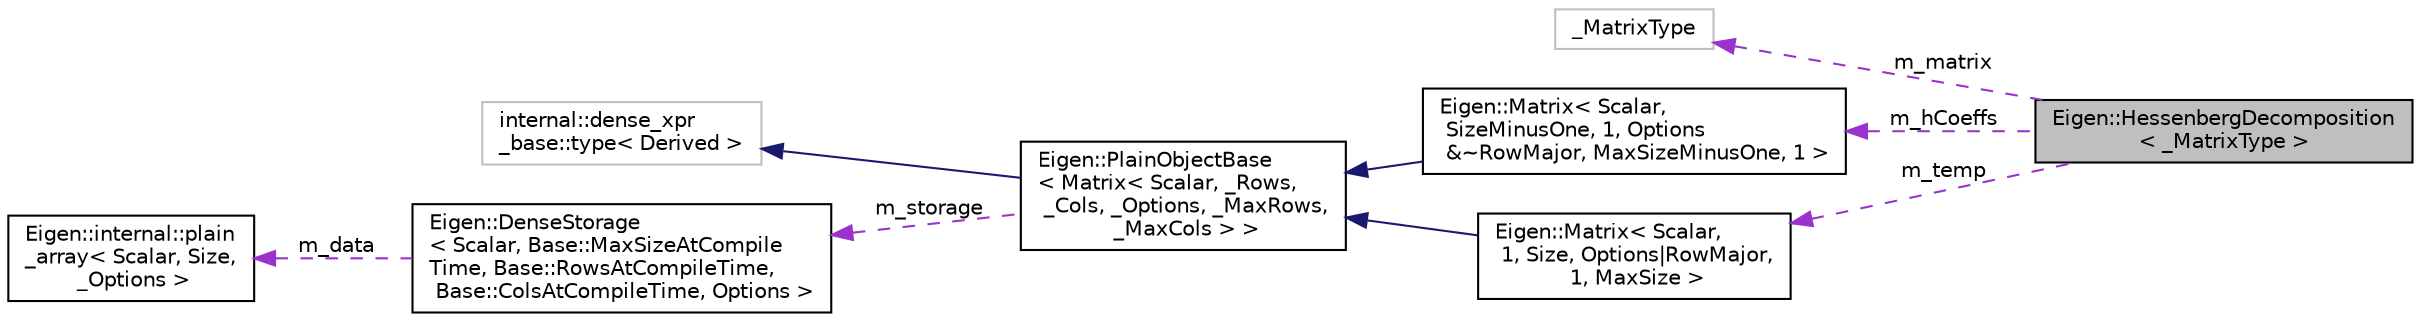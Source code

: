 digraph "Eigen::HessenbergDecomposition&lt; _MatrixType &gt;"
{
  edge [fontname="Helvetica",fontsize="10",labelfontname="Helvetica",labelfontsize="10"];
  node [fontname="Helvetica",fontsize="10",shape=record];
  rankdir="LR";
  Node1 [label="Eigen::HessenbergDecomposition\l\< _MatrixType \>",height=0.2,width=0.4,color="black", fillcolor="grey75", style="filled" fontcolor="black"];
  Node2 -> Node1 [dir="back",color="darkorchid3",fontsize="10",style="dashed",label=" m_matrix" ,fontname="Helvetica"];
  Node2 [label="_MatrixType",height=0.2,width=0.4,color="grey75", fillcolor="white", style="filled"];
  Node3 -> Node1 [dir="back",color="darkorchid3",fontsize="10",style="dashed",label=" m_hCoeffs" ,fontname="Helvetica"];
  Node3 [label="Eigen::Matrix\< Scalar,\l SizeMinusOne, 1, Options\l &~RowMajor, MaxSizeMinusOne, 1 \>",height=0.2,width=0.4,color="black", fillcolor="white", style="filled",URL="$classEigen_1_1Matrix.html"];
  Node4 -> Node3 [dir="back",color="midnightblue",fontsize="10",style="solid",fontname="Helvetica"];
  Node4 [label="Eigen::PlainObjectBase\l\< Matrix\< Scalar, _Rows,\l _Cols, _Options, _MaxRows,\l _MaxCols \> \>",height=0.2,width=0.4,color="black", fillcolor="white", style="filled",URL="$classEigen_1_1PlainObjectBase.html",tooltip="Dense storage base class for matrices and arrays. "];
  Node5 -> Node4 [dir="back",color="midnightblue",fontsize="10",style="solid",fontname="Helvetica"];
  Node5 [label="internal::dense_xpr\l_base::type\< Derived \>",height=0.2,width=0.4,color="grey75", fillcolor="white", style="filled"];
  Node6 -> Node4 [dir="back",color="darkorchid3",fontsize="10",style="dashed",label=" m_storage" ,fontname="Helvetica"];
  Node6 [label="Eigen::DenseStorage\l\< Scalar, Base::MaxSizeAtCompile\lTime, Base::RowsAtCompileTime,\l Base::ColsAtCompileTime, Options \>",height=0.2,width=0.4,color="black", fillcolor="white", style="filled",URL="$classEigen_1_1DenseStorage.html"];
  Node7 -> Node6 [dir="back",color="darkorchid3",fontsize="10",style="dashed",label=" m_data" ,fontname="Helvetica"];
  Node7 [label="Eigen::internal::plain\l_array\< Scalar, Size,\l _Options \>",height=0.2,width=0.4,color="black", fillcolor="white", style="filled",URL="$structEigen_1_1internal_1_1plain__array.html"];
  Node8 -> Node1 [dir="back",color="darkorchid3",fontsize="10",style="dashed",label=" m_temp" ,fontname="Helvetica"];
  Node8 [label="Eigen::Matrix\< Scalar,\l 1, Size, Options\|RowMajor,\l 1, MaxSize \>",height=0.2,width=0.4,color="black", fillcolor="white", style="filled",URL="$classEigen_1_1Matrix.html"];
  Node4 -> Node8 [dir="back",color="midnightblue",fontsize="10",style="solid",fontname="Helvetica"];
}
